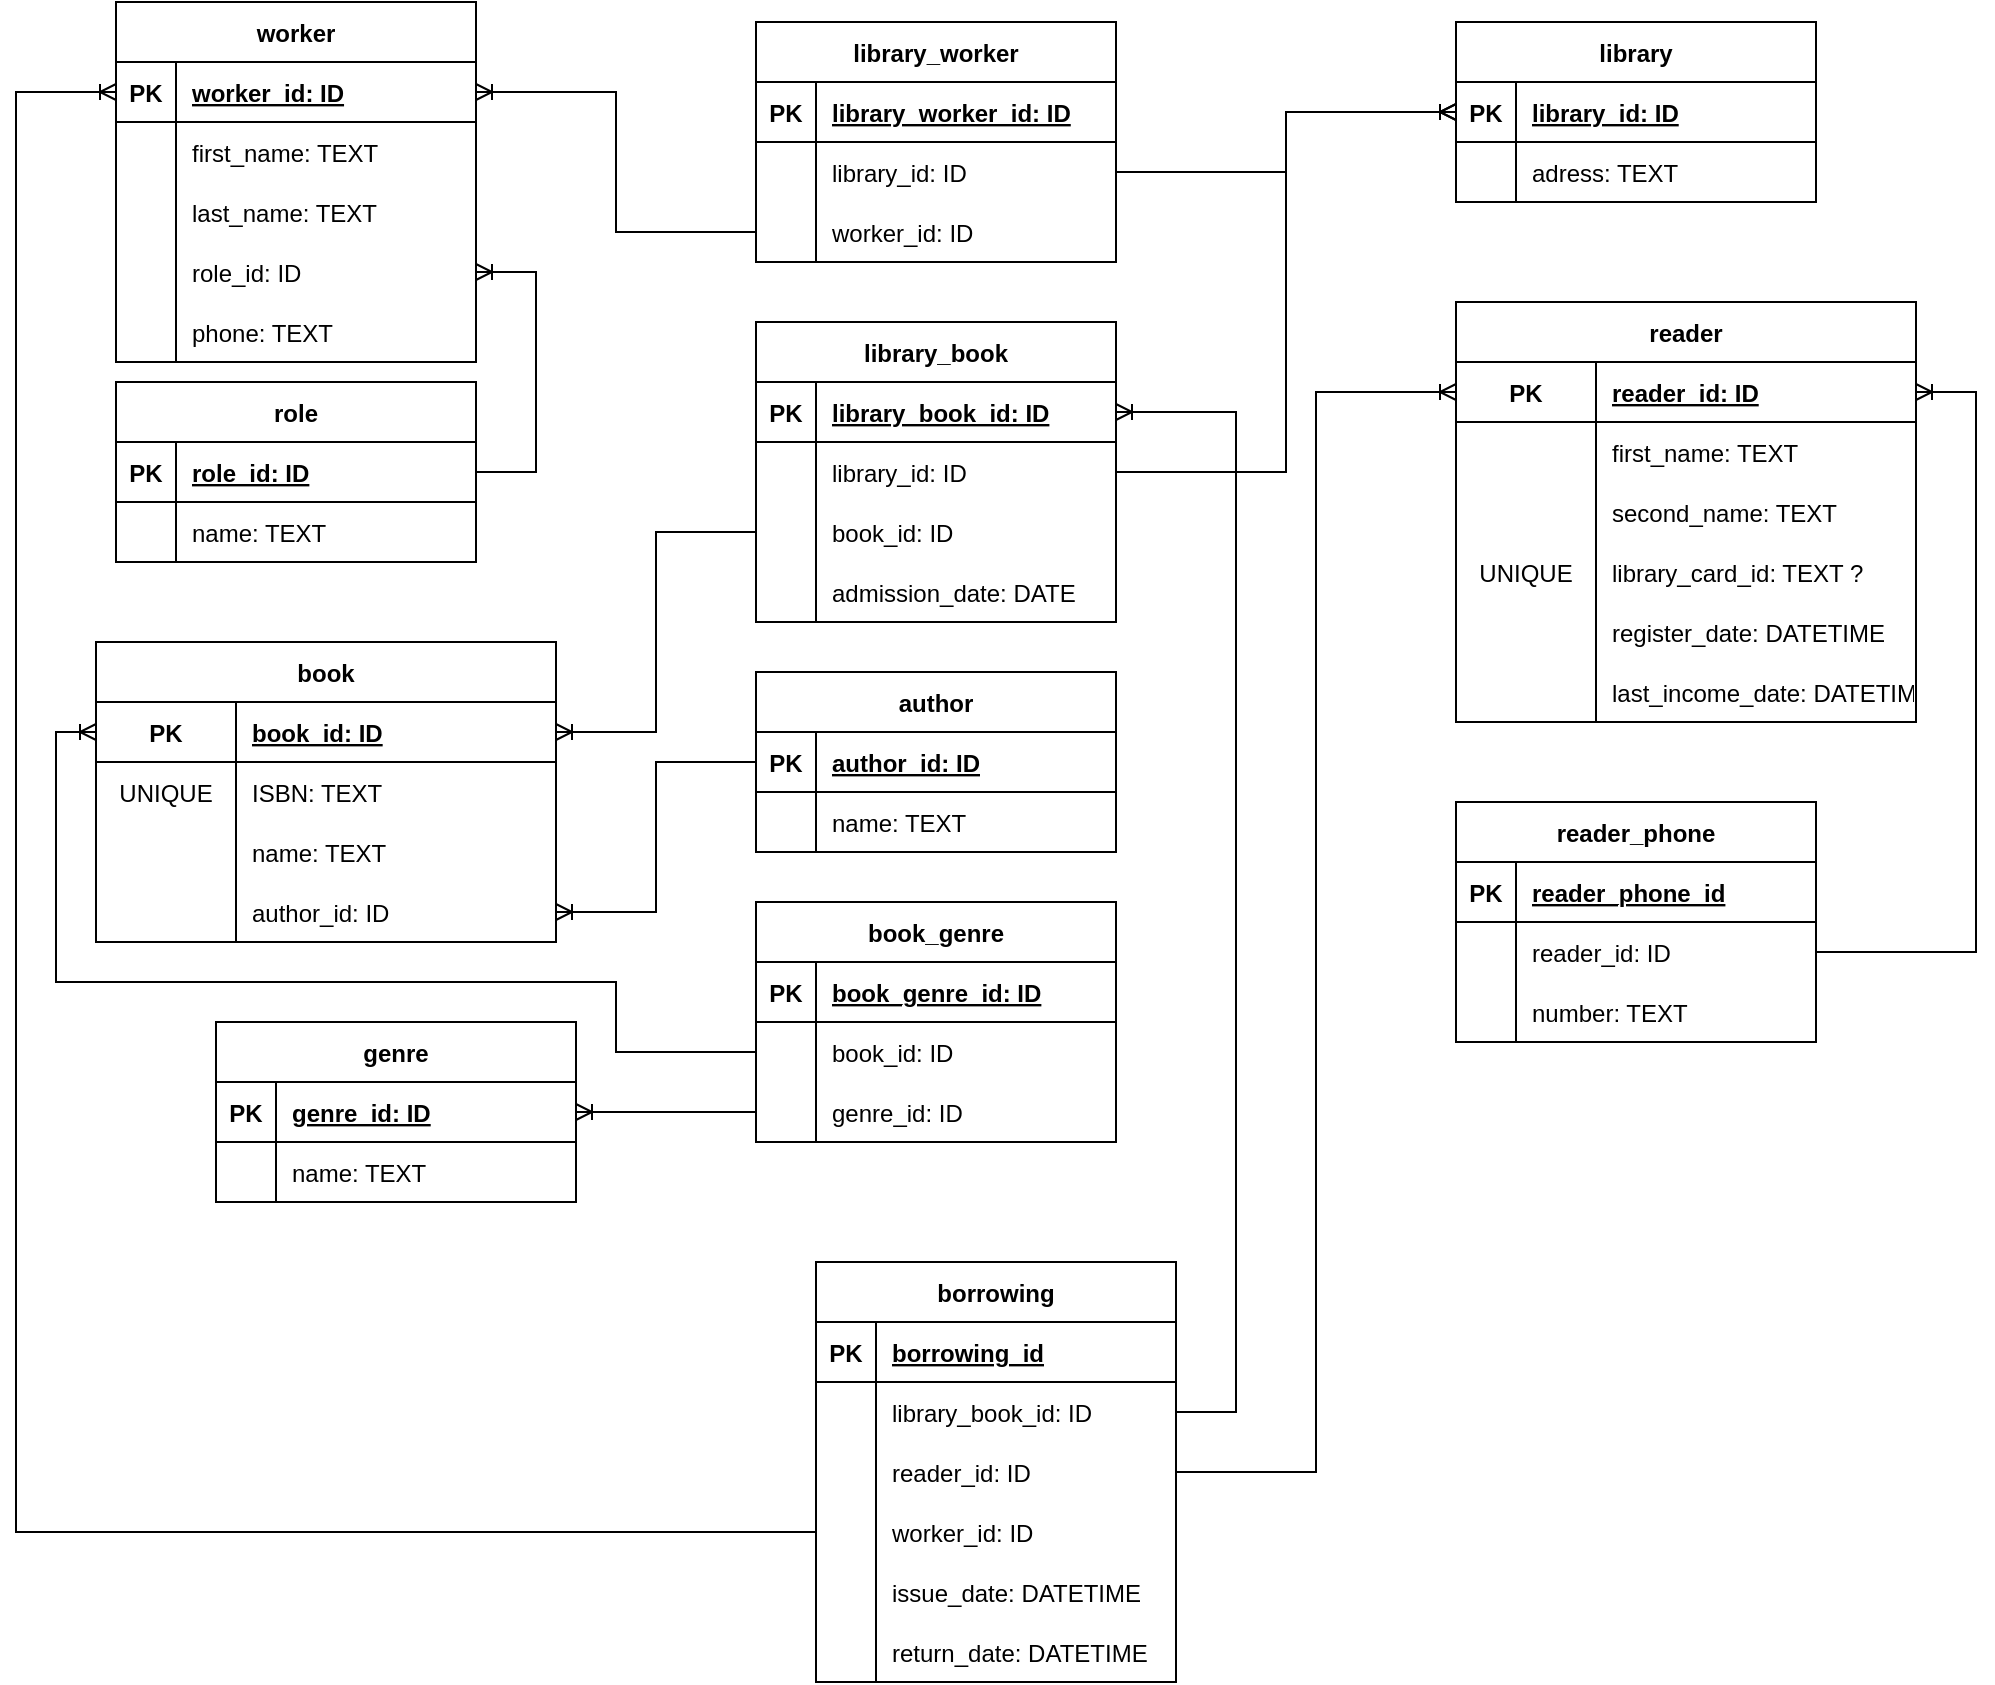 <mxfile version="20.8.16" type="device"><diagram name="Page-1" id="e56a1550-8fbb-45ad-956c-1786394a9013"><mxGraphModel dx="1418" dy="820" grid="1" gridSize="10" guides="1" tooltips="1" connect="1" arrows="1" fold="1" page="1" pageScale="1" pageWidth="1100" pageHeight="850" background="none" math="0" shadow="0"><root><mxCell id="0"/><mxCell id="1" parent="0"/><mxCell id="GUCiKvDSr1wIZgYJwBA7-1" value="worker" style="shape=table;startSize=30;container=1;collapsible=1;childLayout=tableLayout;fixedRows=1;rowLines=0;fontStyle=1;align=center;resizeLast=1;" parent="1" vertex="1"><mxGeometry x="110" y="10" width="180" height="180" as="geometry"/></mxCell><mxCell id="GUCiKvDSr1wIZgYJwBA7-2" value="" style="shape=tableRow;horizontal=0;startSize=0;swimlaneHead=0;swimlaneBody=0;fillColor=none;collapsible=0;dropTarget=0;points=[[0,0.5],[1,0.5]];portConstraint=eastwest;top=0;left=0;right=0;bottom=1;" parent="GUCiKvDSr1wIZgYJwBA7-1" vertex="1"><mxGeometry y="30" width="180" height="30" as="geometry"/></mxCell><mxCell id="GUCiKvDSr1wIZgYJwBA7-3" value="PK" style="shape=partialRectangle;connectable=0;fillColor=none;top=0;left=0;bottom=0;right=0;fontStyle=1;overflow=hidden;" parent="GUCiKvDSr1wIZgYJwBA7-2" vertex="1"><mxGeometry width="30" height="30" as="geometry"><mxRectangle width="30" height="30" as="alternateBounds"/></mxGeometry></mxCell><mxCell id="GUCiKvDSr1wIZgYJwBA7-4" value="worker_id: ID" style="shape=partialRectangle;connectable=0;fillColor=none;top=0;left=0;bottom=0;right=0;align=left;spacingLeft=6;fontStyle=5;overflow=hidden;" parent="GUCiKvDSr1wIZgYJwBA7-2" vertex="1"><mxGeometry x="30" width="150" height="30" as="geometry"><mxRectangle width="150" height="30" as="alternateBounds"/></mxGeometry></mxCell><mxCell id="GUCiKvDSr1wIZgYJwBA7-5" value="" style="shape=tableRow;horizontal=0;startSize=0;swimlaneHead=0;swimlaneBody=0;fillColor=none;collapsible=0;dropTarget=0;points=[[0,0.5],[1,0.5]];portConstraint=eastwest;top=0;left=0;right=0;bottom=0;" parent="GUCiKvDSr1wIZgYJwBA7-1" vertex="1"><mxGeometry y="60" width="180" height="30" as="geometry"/></mxCell><mxCell id="GUCiKvDSr1wIZgYJwBA7-6" value="" style="shape=partialRectangle;connectable=0;fillColor=none;top=0;left=0;bottom=0;right=0;editable=1;overflow=hidden;" parent="GUCiKvDSr1wIZgYJwBA7-5" vertex="1"><mxGeometry width="30" height="30" as="geometry"><mxRectangle width="30" height="30" as="alternateBounds"/></mxGeometry></mxCell><mxCell id="GUCiKvDSr1wIZgYJwBA7-7" value="first_name: TEXT" style="shape=partialRectangle;connectable=0;fillColor=none;top=0;left=0;bottom=0;right=0;align=left;spacingLeft=6;overflow=hidden;" parent="GUCiKvDSr1wIZgYJwBA7-5" vertex="1"><mxGeometry x="30" width="150" height="30" as="geometry"><mxRectangle width="150" height="30" as="alternateBounds"/></mxGeometry></mxCell><mxCell id="GUCiKvDSr1wIZgYJwBA7-8" value="" style="shape=tableRow;horizontal=0;startSize=0;swimlaneHead=0;swimlaneBody=0;fillColor=none;collapsible=0;dropTarget=0;points=[[0,0.5],[1,0.5]];portConstraint=eastwest;top=0;left=0;right=0;bottom=0;" parent="GUCiKvDSr1wIZgYJwBA7-1" vertex="1"><mxGeometry y="90" width="180" height="30" as="geometry"/></mxCell><mxCell id="GUCiKvDSr1wIZgYJwBA7-9" value="" style="shape=partialRectangle;connectable=0;fillColor=none;top=0;left=0;bottom=0;right=0;editable=1;overflow=hidden;" parent="GUCiKvDSr1wIZgYJwBA7-8" vertex="1"><mxGeometry width="30" height="30" as="geometry"><mxRectangle width="30" height="30" as="alternateBounds"/></mxGeometry></mxCell><mxCell id="GUCiKvDSr1wIZgYJwBA7-10" value="last_name: TEXT" style="shape=partialRectangle;connectable=0;fillColor=none;top=0;left=0;bottom=0;right=0;align=left;spacingLeft=6;overflow=hidden;" parent="GUCiKvDSr1wIZgYJwBA7-8" vertex="1"><mxGeometry x="30" width="150" height="30" as="geometry"><mxRectangle width="150" height="30" as="alternateBounds"/></mxGeometry></mxCell><mxCell id="GUCiKvDSr1wIZgYJwBA7-11" value="" style="shape=tableRow;horizontal=0;startSize=0;swimlaneHead=0;swimlaneBody=0;fillColor=none;collapsible=0;dropTarget=0;points=[[0,0.5],[1,0.5]];portConstraint=eastwest;top=0;left=0;right=0;bottom=0;" parent="GUCiKvDSr1wIZgYJwBA7-1" vertex="1"><mxGeometry y="120" width="180" height="30" as="geometry"/></mxCell><mxCell id="GUCiKvDSr1wIZgYJwBA7-12" value="" style="shape=partialRectangle;connectable=0;fillColor=none;top=0;left=0;bottom=0;right=0;editable=1;overflow=hidden;" parent="GUCiKvDSr1wIZgYJwBA7-11" vertex="1"><mxGeometry width="30" height="30" as="geometry"><mxRectangle width="30" height="30" as="alternateBounds"/></mxGeometry></mxCell><mxCell id="GUCiKvDSr1wIZgYJwBA7-13" value="role_id: ID" style="shape=partialRectangle;connectable=0;fillColor=none;top=0;left=0;bottom=0;right=0;align=left;spacingLeft=6;overflow=hidden;" parent="GUCiKvDSr1wIZgYJwBA7-11" vertex="1"><mxGeometry x="30" width="150" height="30" as="geometry"><mxRectangle width="150" height="30" as="alternateBounds"/></mxGeometry></mxCell><mxCell id="86qXLl3KKJAxcKK5xNtj-6" value="" style="shape=tableRow;horizontal=0;startSize=0;swimlaneHead=0;swimlaneBody=0;fillColor=none;collapsible=0;dropTarget=0;points=[[0,0.5],[1,0.5]];portConstraint=eastwest;top=0;left=0;right=0;bottom=0;" parent="GUCiKvDSr1wIZgYJwBA7-1" vertex="1"><mxGeometry y="150" width="180" height="30" as="geometry"/></mxCell><mxCell id="86qXLl3KKJAxcKK5xNtj-7" value="" style="shape=partialRectangle;connectable=0;fillColor=none;top=0;left=0;bottom=0;right=0;editable=1;overflow=hidden;" parent="86qXLl3KKJAxcKK5xNtj-6" vertex="1"><mxGeometry width="30" height="30" as="geometry"><mxRectangle width="30" height="30" as="alternateBounds"/></mxGeometry></mxCell><mxCell id="86qXLl3KKJAxcKK5xNtj-8" value="phone: TEXT" style="shape=partialRectangle;connectable=0;fillColor=none;top=0;left=0;bottom=0;right=0;align=left;spacingLeft=6;overflow=hidden;" parent="86qXLl3KKJAxcKK5xNtj-6" vertex="1"><mxGeometry x="30" width="150" height="30" as="geometry"><mxRectangle width="150" height="30" as="alternateBounds"/></mxGeometry></mxCell><mxCell id="GUCiKvDSr1wIZgYJwBA7-14" value="role" style="shape=table;startSize=30;container=1;collapsible=1;childLayout=tableLayout;fixedRows=1;rowLines=0;fontStyle=1;align=center;resizeLast=1;" parent="1" vertex="1"><mxGeometry x="110" y="200" width="180" height="90" as="geometry"/></mxCell><mxCell id="GUCiKvDSr1wIZgYJwBA7-15" value="" style="shape=tableRow;horizontal=0;startSize=0;swimlaneHead=0;swimlaneBody=0;fillColor=none;collapsible=0;dropTarget=0;points=[[0,0.5],[1,0.5]];portConstraint=eastwest;top=0;left=0;right=0;bottom=1;" parent="GUCiKvDSr1wIZgYJwBA7-14" vertex="1"><mxGeometry y="30" width="180" height="30" as="geometry"/></mxCell><mxCell id="GUCiKvDSr1wIZgYJwBA7-16" value="PK" style="shape=partialRectangle;connectable=0;fillColor=none;top=0;left=0;bottom=0;right=0;fontStyle=1;overflow=hidden;" parent="GUCiKvDSr1wIZgYJwBA7-15" vertex="1"><mxGeometry width="30" height="30" as="geometry"><mxRectangle width="30" height="30" as="alternateBounds"/></mxGeometry></mxCell><mxCell id="GUCiKvDSr1wIZgYJwBA7-17" value="role_id: ID" style="shape=partialRectangle;connectable=0;fillColor=none;top=0;left=0;bottom=0;right=0;align=left;spacingLeft=6;fontStyle=5;overflow=hidden;" parent="GUCiKvDSr1wIZgYJwBA7-15" vertex="1"><mxGeometry x="30" width="150" height="30" as="geometry"><mxRectangle width="150" height="30" as="alternateBounds"/></mxGeometry></mxCell><mxCell id="GUCiKvDSr1wIZgYJwBA7-18" value="" style="shape=tableRow;horizontal=0;startSize=0;swimlaneHead=0;swimlaneBody=0;fillColor=none;collapsible=0;dropTarget=0;points=[[0,0.5],[1,0.5]];portConstraint=eastwest;top=0;left=0;right=0;bottom=0;" parent="GUCiKvDSr1wIZgYJwBA7-14" vertex="1"><mxGeometry y="60" width="180" height="30" as="geometry"/></mxCell><mxCell id="GUCiKvDSr1wIZgYJwBA7-19" value="" style="shape=partialRectangle;connectable=0;fillColor=none;top=0;left=0;bottom=0;right=0;editable=1;overflow=hidden;" parent="GUCiKvDSr1wIZgYJwBA7-18" vertex="1"><mxGeometry width="30" height="30" as="geometry"><mxRectangle width="30" height="30" as="alternateBounds"/></mxGeometry></mxCell><mxCell id="GUCiKvDSr1wIZgYJwBA7-20" value="name: TEXT" style="shape=partialRectangle;connectable=0;fillColor=none;top=0;left=0;bottom=0;right=0;align=left;spacingLeft=6;overflow=hidden;" parent="GUCiKvDSr1wIZgYJwBA7-18" vertex="1"><mxGeometry x="30" width="150" height="30" as="geometry"><mxRectangle width="150" height="30" as="alternateBounds"/></mxGeometry></mxCell><mxCell id="GUCiKvDSr1wIZgYJwBA7-28" value="" style="edgeStyle=entityRelationEdgeStyle;fontSize=12;html=1;endArrow=ERoneToMany;rounded=0;" parent="1" source="GUCiKvDSr1wIZgYJwBA7-15" target="GUCiKvDSr1wIZgYJwBA7-11" edge="1"><mxGeometry width="100" height="100" relative="1" as="geometry"><mxPoint x="290" y="330" as="sourcePoint"/><mxPoint x="390" y="230" as="targetPoint"/></mxGeometry></mxCell><mxCell id="GUCiKvDSr1wIZgYJwBA7-32" value="" style="shape=tableRow;horizontal=0;startSize=0;swimlaneHead=0;swimlaneBody=0;fillColor=none;collapsible=0;dropTarget=0;points=[[0,0.5],[1,0.5]];portConstraint=eastwest;top=0;left=0;right=0;bottom=0;" parent="1" vertex="1"><mxGeometry x="110" y="180" width="180" height="30" as="geometry"/></mxCell><mxCell id="GUCiKvDSr1wIZgYJwBA7-33" value="" style="shape=partialRectangle;connectable=0;fillColor=none;top=0;left=0;bottom=0;right=0;editable=1;overflow=hidden;" parent="GUCiKvDSr1wIZgYJwBA7-32" vertex="1"><mxGeometry width="30" height="30" as="geometry"><mxRectangle width="30" height="30" as="alternateBounds"/></mxGeometry></mxCell><mxCell id="86qXLl3KKJAxcKK5xNtj-10" value="library" style="shape=table;startSize=30;container=1;collapsible=1;childLayout=tableLayout;fixedRows=1;rowLines=0;fontStyle=1;align=center;resizeLast=1;" parent="1" vertex="1"><mxGeometry x="780" y="20" width="180" height="90" as="geometry"/></mxCell><mxCell id="86qXLl3KKJAxcKK5xNtj-11" value="" style="shape=tableRow;horizontal=0;startSize=0;swimlaneHead=0;swimlaneBody=0;fillColor=none;collapsible=0;dropTarget=0;points=[[0,0.5],[1,0.5]];portConstraint=eastwest;top=0;left=0;right=0;bottom=1;" parent="86qXLl3KKJAxcKK5xNtj-10" vertex="1"><mxGeometry y="30" width="180" height="30" as="geometry"/></mxCell><mxCell id="86qXLl3KKJAxcKK5xNtj-12" value="PK" style="shape=partialRectangle;connectable=0;fillColor=none;top=0;left=0;bottom=0;right=0;fontStyle=1;overflow=hidden;" parent="86qXLl3KKJAxcKK5xNtj-11" vertex="1"><mxGeometry width="30" height="30" as="geometry"><mxRectangle width="30" height="30" as="alternateBounds"/></mxGeometry></mxCell><mxCell id="86qXLl3KKJAxcKK5xNtj-13" value="library_id: ID" style="shape=partialRectangle;connectable=0;fillColor=none;top=0;left=0;bottom=0;right=0;align=left;spacingLeft=6;fontStyle=5;overflow=hidden;" parent="86qXLl3KKJAxcKK5xNtj-11" vertex="1"><mxGeometry x="30" width="150" height="30" as="geometry"><mxRectangle width="150" height="30" as="alternateBounds"/></mxGeometry></mxCell><mxCell id="86qXLl3KKJAxcKK5xNtj-14" value="" style="shape=tableRow;horizontal=0;startSize=0;swimlaneHead=0;swimlaneBody=0;fillColor=none;collapsible=0;dropTarget=0;points=[[0,0.5],[1,0.5]];portConstraint=eastwest;top=0;left=0;right=0;bottom=0;" parent="86qXLl3KKJAxcKK5xNtj-10" vertex="1"><mxGeometry y="60" width="180" height="30" as="geometry"/></mxCell><mxCell id="86qXLl3KKJAxcKK5xNtj-15" value="" style="shape=partialRectangle;connectable=0;fillColor=none;top=0;left=0;bottom=0;right=0;editable=1;overflow=hidden;" parent="86qXLl3KKJAxcKK5xNtj-14" vertex="1"><mxGeometry width="30" height="30" as="geometry"><mxRectangle width="30" height="30" as="alternateBounds"/></mxGeometry></mxCell><mxCell id="86qXLl3KKJAxcKK5xNtj-16" value="adress: TEXT" style="shape=partialRectangle;connectable=0;fillColor=none;top=0;left=0;bottom=0;right=0;align=left;spacingLeft=6;overflow=hidden;" parent="86qXLl3KKJAxcKK5xNtj-14" vertex="1"><mxGeometry x="30" width="150" height="30" as="geometry"><mxRectangle width="150" height="30" as="alternateBounds"/></mxGeometry></mxCell><mxCell id="86qXLl3KKJAxcKK5xNtj-23" value="book" style="shape=table;startSize=30;container=1;collapsible=1;childLayout=tableLayout;fixedRows=1;rowLines=0;fontStyle=1;align=center;resizeLast=1;" parent="1" vertex="1"><mxGeometry x="100" y="330" width="230" height="150" as="geometry"/></mxCell><mxCell id="86qXLl3KKJAxcKK5xNtj-24" value="" style="shape=tableRow;horizontal=0;startSize=0;swimlaneHead=0;swimlaneBody=0;fillColor=none;collapsible=0;dropTarget=0;points=[[0,0.5],[1,0.5]];portConstraint=eastwest;top=0;left=0;right=0;bottom=1;" parent="86qXLl3KKJAxcKK5xNtj-23" vertex="1"><mxGeometry y="30" width="230" height="30" as="geometry"/></mxCell><mxCell id="86qXLl3KKJAxcKK5xNtj-25" value="PK" style="shape=partialRectangle;connectable=0;fillColor=none;top=0;left=0;bottom=0;right=0;fontStyle=1;overflow=hidden;" parent="86qXLl3KKJAxcKK5xNtj-24" vertex="1"><mxGeometry width="70" height="30" as="geometry"><mxRectangle width="70" height="30" as="alternateBounds"/></mxGeometry></mxCell><mxCell id="86qXLl3KKJAxcKK5xNtj-26" value="book_id: ID" style="shape=partialRectangle;connectable=0;fillColor=none;top=0;left=0;bottom=0;right=0;align=left;spacingLeft=6;fontStyle=5;overflow=hidden;" parent="86qXLl3KKJAxcKK5xNtj-24" vertex="1"><mxGeometry x="70" width="160" height="30" as="geometry"><mxRectangle width="160" height="30" as="alternateBounds"/></mxGeometry></mxCell><mxCell id="86qXLl3KKJAxcKK5xNtj-27" value="" style="shape=tableRow;horizontal=0;startSize=0;swimlaneHead=0;swimlaneBody=0;fillColor=none;collapsible=0;dropTarget=0;points=[[0,0.5],[1,0.5]];portConstraint=eastwest;top=0;left=0;right=0;bottom=0;" parent="86qXLl3KKJAxcKK5xNtj-23" vertex="1"><mxGeometry y="60" width="230" height="30" as="geometry"/></mxCell><mxCell id="86qXLl3KKJAxcKK5xNtj-28" value="UNIQUE" style="shape=partialRectangle;connectable=0;fillColor=none;top=0;left=0;bottom=0;right=0;editable=1;overflow=hidden;" parent="86qXLl3KKJAxcKK5xNtj-27" vertex="1"><mxGeometry width="70" height="30" as="geometry"><mxRectangle width="70" height="30" as="alternateBounds"/></mxGeometry></mxCell><mxCell id="86qXLl3KKJAxcKK5xNtj-29" value="ISBN: TEXT" style="shape=partialRectangle;connectable=0;fillColor=none;top=0;left=0;bottom=0;right=0;align=left;spacingLeft=6;overflow=hidden;" parent="86qXLl3KKJAxcKK5xNtj-27" vertex="1"><mxGeometry x="70" width="160" height="30" as="geometry"><mxRectangle width="160" height="30" as="alternateBounds"/></mxGeometry></mxCell><mxCell id="86qXLl3KKJAxcKK5xNtj-30" value="" style="shape=tableRow;horizontal=0;startSize=0;swimlaneHead=0;swimlaneBody=0;fillColor=none;collapsible=0;dropTarget=0;points=[[0,0.5],[1,0.5]];portConstraint=eastwest;top=0;left=0;right=0;bottom=0;" parent="86qXLl3KKJAxcKK5xNtj-23" vertex="1"><mxGeometry y="90" width="230" height="30" as="geometry"/></mxCell><mxCell id="86qXLl3KKJAxcKK5xNtj-31" value="" style="shape=partialRectangle;connectable=0;fillColor=none;top=0;left=0;bottom=0;right=0;editable=1;overflow=hidden;" parent="86qXLl3KKJAxcKK5xNtj-30" vertex="1"><mxGeometry width="70" height="30" as="geometry"><mxRectangle width="70" height="30" as="alternateBounds"/></mxGeometry></mxCell><mxCell id="86qXLl3KKJAxcKK5xNtj-32" value="name: TEXT" style="shape=partialRectangle;connectable=0;fillColor=none;top=0;left=0;bottom=0;right=0;align=left;spacingLeft=6;overflow=hidden;" parent="86qXLl3KKJAxcKK5xNtj-30" vertex="1"><mxGeometry x="70" width="160" height="30" as="geometry"><mxRectangle width="160" height="30" as="alternateBounds"/></mxGeometry></mxCell><mxCell id="86qXLl3KKJAxcKK5xNtj-33" value="" style="shape=tableRow;horizontal=0;startSize=0;swimlaneHead=0;swimlaneBody=0;fillColor=none;collapsible=0;dropTarget=0;points=[[0,0.5],[1,0.5]];portConstraint=eastwest;top=0;left=0;right=0;bottom=0;" parent="86qXLl3KKJAxcKK5xNtj-23" vertex="1"><mxGeometry y="120" width="230" height="30" as="geometry"/></mxCell><mxCell id="86qXLl3KKJAxcKK5xNtj-34" value="" style="shape=partialRectangle;connectable=0;fillColor=none;top=0;left=0;bottom=0;right=0;editable=1;overflow=hidden;" parent="86qXLl3KKJAxcKK5xNtj-33" vertex="1"><mxGeometry width="70" height="30" as="geometry"><mxRectangle width="70" height="30" as="alternateBounds"/></mxGeometry></mxCell><mxCell id="86qXLl3KKJAxcKK5xNtj-35" value="author_id: ID" style="shape=partialRectangle;connectable=0;fillColor=none;top=0;left=0;bottom=0;right=0;align=left;spacingLeft=6;overflow=hidden;" parent="86qXLl3KKJAxcKK5xNtj-33" vertex="1"><mxGeometry x="70" width="160" height="30" as="geometry"><mxRectangle width="160" height="30" as="alternateBounds"/></mxGeometry></mxCell><mxCell id="86qXLl3KKJAxcKK5xNtj-36" value="author" style="shape=table;startSize=30;container=1;collapsible=1;childLayout=tableLayout;fixedRows=1;rowLines=0;fontStyle=1;align=center;resizeLast=1;" parent="1" vertex="1"><mxGeometry x="430" y="345" width="180" height="90" as="geometry"/></mxCell><mxCell id="86qXLl3KKJAxcKK5xNtj-37" value="" style="shape=tableRow;horizontal=0;startSize=0;swimlaneHead=0;swimlaneBody=0;fillColor=none;collapsible=0;dropTarget=0;points=[[0,0.5],[1,0.5]];portConstraint=eastwest;top=0;left=0;right=0;bottom=1;" parent="86qXLl3KKJAxcKK5xNtj-36" vertex="1"><mxGeometry y="30" width="180" height="30" as="geometry"/></mxCell><mxCell id="86qXLl3KKJAxcKK5xNtj-38" value="PK" style="shape=partialRectangle;connectable=0;fillColor=none;top=0;left=0;bottom=0;right=0;fontStyle=1;overflow=hidden;" parent="86qXLl3KKJAxcKK5xNtj-37" vertex="1"><mxGeometry width="30" height="30" as="geometry"><mxRectangle width="30" height="30" as="alternateBounds"/></mxGeometry></mxCell><mxCell id="86qXLl3KKJAxcKK5xNtj-39" value="author_id: ID" style="shape=partialRectangle;connectable=0;fillColor=none;top=0;left=0;bottom=0;right=0;align=left;spacingLeft=6;fontStyle=5;overflow=hidden;" parent="86qXLl3KKJAxcKK5xNtj-37" vertex="1"><mxGeometry x="30" width="150" height="30" as="geometry"><mxRectangle width="150" height="30" as="alternateBounds"/></mxGeometry></mxCell><mxCell id="86qXLl3KKJAxcKK5xNtj-40" value="" style="shape=tableRow;horizontal=0;startSize=0;swimlaneHead=0;swimlaneBody=0;fillColor=none;collapsible=0;dropTarget=0;points=[[0,0.5],[1,0.5]];portConstraint=eastwest;top=0;left=0;right=0;bottom=0;" parent="86qXLl3KKJAxcKK5xNtj-36" vertex="1"><mxGeometry y="60" width="180" height="30" as="geometry"/></mxCell><mxCell id="86qXLl3KKJAxcKK5xNtj-41" value="" style="shape=partialRectangle;connectable=0;fillColor=none;top=0;left=0;bottom=0;right=0;editable=1;overflow=hidden;" parent="86qXLl3KKJAxcKK5xNtj-40" vertex="1"><mxGeometry width="30" height="30" as="geometry"><mxRectangle width="30" height="30" as="alternateBounds"/></mxGeometry></mxCell><mxCell id="86qXLl3KKJAxcKK5xNtj-42" value="name: TEXT" style="shape=partialRectangle;connectable=0;fillColor=none;top=0;left=0;bottom=0;right=0;align=left;spacingLeft=6;overflow=hidden;" parent="86qXLl3KKJAxcKK5xNtj-40" vertex="1"><mxGeometry x="30" width="150" height="30" as="geometry"><mxRectangle width="150" height="30" as="alternateBounds"/></mxGeometry></mxCell><mxCell id="86qXLl3KKJAxcKK5xNtj-49" value="" style="edgeStyle=orthogonalEdgeStyle;fontSize=12;html=1;endArrow=ERoneToMany;rounded=0;" parent="1" source="86qXLl3KKJAxcKK5xNtj-37" target="86qXLl3KKJAxcKK5xNtj-33" edge="1"><mxGeometry width="100" height="100" relative="1" as="geometry"><mxPoint x="330" y="660" as="sourcePoint"/><mxPoint x="430" y="560" as="targetPoint"/></mxGeometry></mxCell><mxCell id="86qXLl3KKJAxcKK5xNtj-53" value="genre" style="shape=table;startSize=30;container=1;collapsible=1;childLayout=tableLayout;fixedRows=1;rowLines=0;fontStyle=1;align=center;resizeLast=1;" parent="1" vertex="1"><mxGeometry x="160" y="520" width="180" height="90" as="geometry"/></mxCell><mxCell id="86qXLl3KKJAxcKK5xNtj-54" value="" style="shape=tableRow;horizontal=0;startSize=0;swimlaneHead=0;swimlaneBody=0;fillColor=none;collapsible=0;dropTarget=0;points=[[0,0.5],[1,0.5]];portConstraint=eastwest;top=0;left=0;right=0;bottom=1;" parent="86qXLl3KKJAxcKK5xNtj-53" vertex="1"><mxGeometry y="30" width="180" height="30" as="geometry"/></mxCell><mxCell id="86qXLl3KKJAxcKK5xNtj-55" value="PK" style="shape=partialRectangle;connectable=0;fillColor=none;top=0;left=0;bottom=0;right=0;fontStyle=1;overflow=hidden;" parent="86qXLl3KKJAxcKK5xNtj-54" vertex="1"><mxGeometry width="30" height="30" as="geometry"><mxRectangle width="30" height="30" as="alternateBounds"/></mxGeometry></mxCell><mxCell id="86qXLl3KKJAxcKK5xNtj-56" value="genre_id: ID" style="shape=partialRectangle;connectable=0;fillColor=none;top=0;left=0;bottom=0;right=0;align=left;spacingLeft=6;fontStyle=5;overflow=hidden;" parent="86qXLl3KKJAxcKK5xNtj-54" vertex="1"><mxGeometry x="30" width="150" height="30" as="geometry"><mxRectangle width="150" height="30" as="alternateBounds"/></mxGeometry></mxCell><mxCell id="86qXLl3KKJAxcKK5xNtj-57" value="" style="shape=tableRow;horizontal=0;startSize=0;swimlaneHead=0;swimlaneBody=0;fillColor=none;collapsible=0;dropTarget=0;points=[[0,0.5],[1,0.5]];portConstraint=eastwest;top=0;left=0;right=0;bottom=0;" parent="86qXLl3KKJAxcKK5xNtj-53" vertex="1"><mxGeometry y="60" width="180" height="30" as="geometry"/></mxCell><mxCell id="86qXLl3KKJAxcKK5xNtj-58" value="" style="shape=partialRectangle;connectable=0;fillColor=none;top=0;left=0;bottom=0;right=0;editable=1;overflow=hidden;" parent="86qXLl3KKJAxcKK5xNtj-57" vertex="1"><mxGeometry width="30" height="30" as="geometry"><mxRectangle width="30" height="30" as="alternateBounds"/></mxGeometry></mxCell><mxCell id="86qXLl3KKJAxcKK5xNtj-59" value="name: TEXT" style="shape=partialRectangle;connectable=0;fillColor=none;top=0;left=0;bottom=0;right=0;align=left;spacingLeft=6;overflow=hidden;" parent="86qXLl3KKJAxcKK5xNtj-57" vertex="1"><mxGeometry x="30" width="150" height="30" as="geometry"><mxRectangle width="150" height="30" as="alternateBounds"/></mxGeometry></mxCell><mxCell id="86qXLl3KKJAxcKK5xNtj-66" value="" style="edgeStyle=orthogonalEdgeStyle;fontSize=12;html=1;endArrow=ERoneToMany;rounded=0;" parent="1" source="86qXLl3KKJAxcKK5xNtj-71" target="86qXLl3KKJAxcKK5xNtj-24" edge="1"><mxGeometry width="100" height="100" relative="1" as="geometry"><mxPoint x="370" y="710" as="sourcePoint"/><mxPoint x="330" y="465.0" as="targetPoint"/><Array as="points"><mxPoint x="360" y="535"/><mxPoint x="360" y="500"/><mxPoint x="80" y="500"/><mxPoint x="80" y="375"/></Array></mxGeometry></mxCell><mxCell id="86qXLl3KKJAxcKK5xNtj-67" value="book_genre" style="shape=table;startSize=30;container=1;collapsible=1;childLayout=tableLayout;fixedRows=1;rowLines=0;fontStyle=1;align=center;resizeLast=1;" parent="1" vertex="1"><mxGeometry x="430" y="460" width="180" height="120" as="geometry"/></mxCell><mxCell id="86qXLl3KKJAxcKK5xNtj-68" value="" style="shape=tableRow;horizontal=0;startSize=0;swimlaneHead=0;swimlaneBody=0;fillColor=none;collapsible=0;dropTarget=0;points=[[0,0.5],[1,0.5]];portConstraint=eastwest;top=0;left=0;right=0;bottom=1;" parent="86qXLl3KKJAxcKK5xNtj-67" vertex="1"><mxGeometry y="30" width="180" height="30" as="geometry"/></mxCell><mxCell id="86qXLl3KKJAxcKK5xNtj-69" value="PK" style="shape=partialRectangle;connectable=0;fillColor=none;top=0;left=0;bottom=0;right=0;fontStyle=1;overflow=hidden;" parent="86qXLl3KKJAxcKK5xNtj-68" vertex="1"><mxGeometry width="30" height="30" as="geometry"><mxRectangle width="30" height="30" as="alternateBounds"/></mxGeometry></mxCell><mxCell id="86qXLl3KKJAxcKK5xNtj-70" value="book_genre_id: ID" style="shape=partialRectangle;connectable=0;fillColor=none;top=0;left=0;bottom=0;right=0;align=left;spacingLeft=6;fontStyle=5;overflow=hidden;" parent="86qXLl3KKJAxcKK5xNtj-68" vertex="1"><mxGeometry x="30" width="150" height="30" as="geometry"><mxRectangle width="150" height="30" as="alternateBounds"/></mxGeometry></mxCell><mxCell id="86qXLl3KKJAxcKK5xNtj-71" value="" style="shape=tableRow;horizontal=0;startSize=0;swimlaneHead=0;swimlaneBody=0;fillColor=none;collapsible=0;dropTarget=0;points=[[0,0.5],[1,0.5]];portConstraint=eastwest;top=0;left=0;right=0;bottom=0;" parent="86qXLl3KKJAxcKK5xNtj-67" vertex="1"><mxGeometry y="60" width="180" height="30" as="geometry"/></mxCell><mxCell id="86qXLl3KKJAxcKK5xNtj-72" value="" style="shape=partialRectangle;connectable=0;fillColor=none;top=0;left=0;bottom=0;right=0;editable=1;overflow=hidden;" parent="86qXLl3KKJAxcKK5xNtj-71" vertex="1"><mxGeometry width="30" height="30" as="geometry"><mxRectangle width="30" height="30" as="alternateBounds"/></mxGeometry></mxCell><mxCell id="86qXLl3KKJAxcKK5xNtj-73" value="book_id: ID" style="shape=partialRectangle;connectable=0;fillColor=none;top=0;left=0;bottom=0;right=0;align=left;spacingLeft=6;overflow=hidden;" parent="86qXLl3KKJAxcKK5xNtj-71" vertex="1"><mxGeometry x="30" width="150" height="30" as="geometry"><mxRectangle width="150" height="30" as="alternateBounds"/></mxGeometry></mxCell><mxCell id="86qXLl3KKJAxcKK5xNtj-74" value="" style="shape=tableRow;horizontal=0;startSize=0;swimlaneHead=0;swimlaneBody=0;fillColor=none;collapsible=0;dropTarget=0;points=[[0,0.5],[1,0.5]];portConstraint=eastwest;top=0;left=0;right=0;bottom=0;" parent="86qXLl3KKJAxcKK5xNtj-67" vertex="1"><mxGeometry y="90" width="180" height="30" as="geometry"/></mxCell><mxCell id="86qXLl3KKJAxcKK5xNtj-75" value="" style="shape=partialRectangle;connectable=0;fillColor=none;top=0;left=0;bottom=0;right=0;editable=1;overflow=hidden;" parent="86qXLl3KKJAxcKK5xNtj-74" vertex="1"><mxGeometry width="30" height="30" as="geometry"><mxRectangle width="30" height="30" as="alternateBounds"/></mxGeometry></mxCell><mxCell id="86qXLl3KKJAxcKK5xNtj-76" value="genre_id: ID" style="shape=partialRectangle;connectable=0;fillColor=none;top=0;left=0;bottom=0;right=0;align=left;spacingLeft=6;overflow=hidden;" parent="86qXLl3KKJAxcKK5xNtj-74" vertex="1"><mxGeometry x="30" width="150" height="30" as="geometry"><mxRectangle width="150" height="30" as="alternateBounds"/></mxGeometry></mxCell><mxCell id="86qXLl3KKJAxcKK5xNtj-80" value="" style="edgeStyle=orthogonalEdgeStyle;fontSize=12;html=1;endArrow=ERoneToMany;rounded=0;" parent="1" source="86qXLl3KKJAxcKK5xNtj-74" target="86qXLl3KKJAxcKK5xNtj-54" edge="1"><mxGeometry width="100" height="100" relative="1" as="geometry"><mxPoint x="430" y="795" as="sourcePoint"/><mxPoint x="300" y="665" as="targetPoint"/></mxGeometry></mxCell><mxCell id="86qXLl3KKJAxcKK5xNtj-81" value="library_book" style="shape=table;startSize=30;container=1;collapsible=1;childLayout=tableLayout;fixedRows=1;rowLines=0;fontStyle=1;align=center;resizeLast=1;" parent="1" vertex="1"><mxGeometry x="430" y="170" width="180" height="150" as="geometry"/></mxCell><mxCell id="86qXLl3KKJAxcKK5xNtj-82" value="" style="shape=tableRow;horizontal=0;startSize=0;swimlaneHead=0;swimlaneBody=0;fillColor=none;collapsible=0;dropTarget=0;points=[[0,0.5],[1,0.5]];portConstraint=eastwest;top=0;left=0;right=0;bottom=1;" parent="86qXLl3KKJAxcKK5xNtj-81" vertex="1"><mxGeometry y="30" width="180" height="30" as="geometry"/></mxCell><mxCell id="86qXLl3KKJAxcKK5xNtj-83" value="PK" style="shape=partialRectangle;connectable=0;fillColor=none;top=0;left=0;bottom=0;right=0;fontStyle=1;overflow=hidden;" parent="86qXLl3KKJAxcKK5xNtj-82" vertex="1"><mxGeometry width="30" height="30" as="geometry"><mxRectangle width="30" height="30" as="alternateBounds"/></mxGeometry></mxCell><mxCell id="86qXLl3KKJAxcKK5xNtj-84" value="library_book_id: ID" style="shape=partialRectangle;connectable=0;fillColor=none;top=0;left=0;bottom=0;right=0;align=left;spacingLeft=6;fontStyle=5;overflow=hidden;" parent="86qXLl3KKJAxcKK5xNtj-82" vertex="1"><mxGeometry x="30" width="150" height="30" as="geometry"><mxRectangle width="150" height="30" as="alternateBounds"/></mxGeometry></mxCell><mxCell id="86qXLl3KKJAxcKK5xNtj-85" value="" style="shape=tableRow;horizontal=0;startSize=0;swimlaneHead=0;swimlaneBody=0;fillColor=none;collapsible=0;dropTarget=0;points=[[0,0.5],[1,0.5]];portConstraint=eastwest;top=0;left=0;right=0;bottom=0;" parent="86qXLl3KKJAxcKK5xNtj-81" vertex="1"><mxGeometry y="60" width="180" height="30" as="geometry"/></mxCell><mxCell id="86qXLl3KKJAxcKK5xNtj-86" value="" style="shape=partialRectangle;connectable=0;fillColor=none;top=0;left=0;bottom=0;right=0;editable=1;overflow=hidden;" parent="86qXLl3KKJAxcKK5xNtj-85" vertex="1"><mxGeometry width="30" height="30" as="geometry"><mxRectangle width="30" height="30" as="alternateBounds"/></mxGeometry></mxCell><mxCell id="86qXLl3KKJAxcKK5xNtj-87" value="library_id: ID" style="shape=partialRectangle;connectable=0;fillColor=none;top=0;left=0;bottom=0;right=0;align=left;spacingLeft=6;overflow=hidden;" parent="86qXLl3KKJAxcKK5xNtj-85" vertex="1"><mxGeometry x="30" width="150" height="30" as="geometry"><mxRectangle width="150" height="30" as="alternateBounds"/></mxGeometry></mxCell><mxCell id="86qXLl3KKJAxcKK5xNtj-88" value="" style="shape=tableRow;horizontal=0;startSize=0;swimlaneHead=0;swimlaneBody=0;fillColor=none;collapsible=0;dropTarget=0;points=[[0,0.5],[1,0.5]];portConstraint=eastwest;top=0;left=0;right=0;bottom=0;" parent="86qXLl3KKJAxcKK5xNtj-81" vertex="1"><mxGeometry y="90" width="180" height="30" as="geometry"/></mxCell><mxCell id="86qXLl3KKJAxcKK5xNtj-89" value="" style="shape=partialRectangle;connectable=0;fillColor=none;top=0;left=0;bottom=0;right=0;editable=1;overflow=hidden;" parent="86qXLl3KKJAxcKK5xNtj-88" vertex="1"><mxGeometry width="30" height="30" as="geometry"><mxRectangle width="30" height="30" as="alternateBounds"/></mxGeometry></mxCell><mxCell id="86qXLl3KKJAxcKK5xNtj-90" value="book_id: ID" style="shape=partialRectangle;connectable=0;fillColor=none;top=0;left=0;bottom=0;right=0;align=left;spacingLeft=6;overflow=hidden;" parent="86qXLl3KKJAxcKK5xNtj-88" vertex="1"><mxGeometry x="30" width="150" height="30" as="geometry"><mxRectangle width="150" height="30" as="alternateBounds"/></mxGeometry></mxCell><mxCell id="86qXLl3KKJAxcKK5xNtj-109" value="" style="shape=tableRow;horizontal=0;startSize=0;swimlaneHead=0;swimlaneBody=0;fillColor=none;collapsible=0;dropTarget=0;points=[[0,0.5],[1,0.5]];portConstraint=eastwest;top=0;left=0;right=0;bottom=0;" parent="86qXLl3KKJAxcKK5xNtj-81" vertex="1"><mxGeometry y="120" width="180" height="30" as="geometry"/></mxCell><mxCell id="86qXLl3KKJAxcKK5xNtj-110" value="" style="shape=partialRectangle;connectable=0;fillColor=none;top=0;left=0;bottom=0;right=0;editable=1;overflow=hidden;" parent="86qXLl3KKJAxcKK5xNtj-109" vertex="1"><mxGeometry width="30" height="30" as="geometry"><mxRectangle width="30" height="30" as="alternateBounds"/></mxGeometry></mxCell><mxCell id="86qXLl3KKJAxcKK5xNtj-111" value="admission_date: DATE" style="shape=partialRectangle;connectable=0;fillColor=none;top=0;left=0;bottom=0;right=0;align=left;spacingLeft=6;overflow=hidden;" parent="86qXLl3KKJAxcKK5xNtj-109" vertex="1"><mxGeometry x="30" width="150" height="30" as="geometry"><mxRectangle width="150" height="30" as="alternateBounds"/></mxGeometry></mxCell><mxCell id="86qXLl3KKJAxcKK5xNtj-94" value="" style="edgeStyle=orthogonalEdgeStyle;fontSize=12;html=1;endArrow=ERoneToMany;rounded=0;entryX=0;entryY=0.5;entryDx=0;entryDy=0;" parent="1" source="86qXLl3KKJAxcKK5xNtj-85" target="86qXLl3KKJAxcKK5xNtj-11" edge="1"><mxGeometry width="100" height="100" relative="1" as="geometry"><mxPoint x="720" y="380" as="sourcePoint"/><mxPoint x="820" y="280" as="targetPoint"/></mxGeometry></mxCell><mxCell id="86qXLl3KKJAxcKK5xNtj-95" value="" style="edgeStyle=orthogonalEdgeStyle;fontSize=12;html=1;endArrow=ERoneToMany;rounded=0;" parent="1" source="86qXLl3KKJAxcKK5xNtj-88" target="86qXLl3KKJAxcKK5xNtj-24" edge="1"><mxGeometry width="100" height="100" relative="1" as="geometry"><mxPoint x="350" y="510" as="sourcePoint"/><mxPoint x="450" y="410" as="targetPoint"/></mxGeometry></mxCell><mxCell id="86qXLl3KKJAxcKK5xNtj-96" value="library_worker" style="shape=table;startSize=30;container=1;collapsible=1;childLayout=tableLayout;fixedRows=1;rowLines=0;fontStyle=1;align=center;resizeLast=1;" parent="1" vertex="1"><mxGeometry x="430" y="20" width="180" height="120" as="geometry"/></mxCell><mxCell id="86qXLl3KKJAxcKK5xNtj-97" value="" style="shape=tableRow;horizontal=0;startSize=0;swimlaneHead=0;swimlaneBody=0;fillColor=none;collapsible=0;dropTarget=0;points=[[0,0.5],[1,0.5]];portConstraint=eastwest;top=0;left=0;right=0;bottom=1;" parent="86qXLl3KKJAxcKK5xNtj-96" vertex="1"><mxGeometry y="30" width="180" height="30" as="geometry"/></mxCell><mxCell id="86qXLl3KKJAxcKK5xNtj-98" value="PK" style="shape=partialRectangle;connectable=0;fillColor=none;top=0;left=0;bottom=0;right=0;fontStyle=1;overflow=hidden;" parent="86qXLl3KKJAxcKK5xNtj-97" vertex="1"><mxGeometry width="30" height="30" as="geometry"><mxRectangle width="30" height="30" as="alternateBounds"/></mxGeometry></mxCell><mxCell id="86qXLl3KKJAxcKK5xNtj-99" value="library_worker_id: ID" style="shape=partialRectangle;connectable=0;fillColor=none;top=0;left=0;bottom=0;right=0;align=left;spacingLeft=6;fontStyle=5;overflow=hidden;" parent="86qXLl3KKJAxcKK5xNtj-97" vertex="1"><mxGeometry x="30" width="150" height="30" as="geometry"><mxRectangle width="150" height="30" as="alternateBounds"/></mxGeometry></mxCell><mxCell id="86qXLl3KKJAxcKK5xNtj-100" value="" style="shape=tableRow;horizontal=0;startSize=0;swimlaneHead=0;swimlaneBody=0;fillColor=none;collapsible=0;dropTarget=0;points=[[0,0.5],[1,0.5]];portConstraint=eastwest;top=0;left=0;right=0;bottom=0;" parent="86qXLl3KKJAxcKK5xNtj-96" vertex="1"><mxGeometry y="60" width="180" height="30" as="geometry"/></mxCell><mxCell id="86qXLl3KKJAxcKK5xNtj-101" value="" style="shape=partialRectangle;connectable=0;fillColor=none;top=0;left=0;bottom=0;right=0;editable=1;overflow=hidden;" parent="86qXLl3KKJAxcKK5xNtj-100" vertex="1"><mxGeometry width="30" height="30" as="geometry"><mxRectangle width="30" height="30" as="alternateBounds"/></mxGeometry></mxCell><mxCell id="86qXLl3KKJAxcKK5xNtj-102" value="library_id: ID" style="shape=partialRectangle;connectable=0;fillColor=none;top=0;left=0;bottom=0;right=0;align=left;spacingLeft=6;overflow=hidden;" parent="86qXLl3KKJAxcKK5xNtj-100" vertex="1"><mxGeometry x="30" width="150" height="30" as="geometry"><mxRectangle width="150" height="30" as="alternateBounds"/></mxGeometry></mxCell><mxCell id="86qXLl3KKJAxcKK5xNtj-103" value="" style="shape=tableRow;horizontal=0;startSize=0;swimlaneHead=0;swimlaneBody=0;fillColor=none;collapsible=0;dropTarget=0;points=[[0,0.5],[1,0.5]];portConstraint=eastwest;top=0;left=0;right=0;bottom=0;" parent="86qXLl3KKJAxcKK5xNtj-96" vertex="1"><mxGeometry y="90" width="180" height="30" as="geometry"/></mxCell><mxCell id="86qXLl3KKJAxcKK5xNtj-104" value="" style="shape=partialRectangle;connectable=0;fillColor=none;top=0;left=0;bottom=0;right=0;editable=1;overflow=hidden;" parent="86qXLl3KKJAxcKK5xNtj-103" vertex="1"><mxGeometry width="30" height="30" as="geometry"><mxRectangle width="30" height="30" as="alternateBounds"/></mxGeometry></mxCell><mxCell id="86qXLl3KKJAxcKK5xNtj-105" value="worker_id: ID" style="shape=partialRectangle;connectable=0;fillColor=none;top=0;left=0;bottom=0;right=0;align=left;spacingLeft=6;overflow=hidden;" parent="86qXLl3KKJAxcKK5xNtj-103" vertex="1"><mxGeometry x="30" width="150" height="30" as="geometry"><mxRectangle width="150" height="30" as="alternateBounds"/></mxGeometry></mxCell><mxCell id="86qXLl3KKJAxcKK5xNtj-112" value="" style="edgeStyle=orthogonalEdgeStyle;fontSize=12;html=1;endArrow=ERoneToMany;rounded=0;" parent="1" source="86qXLl3KKJAxcKK5xNtj-100" target="86qXLl3KKJAxcKK5xNtj-11" edge="1"><mxGeometry width="100" height="100" relative="1" as="geometry"><mxPoint x="600" y="170" as="sourcePoint"/><mxPoint x="700" y="70" as="targetPoint"/></mxGeometry></mxCell><mxCell id="86qXLl3KKJAxcKK5xNtj-113" value="" style="edgeStyle=orthogonalEdgeStyle;fontSize=12;html=1;endArrow=ERoneToMany;rounded=0;exitX=0;exitY=0.5;exitDx=0;exitDy=0;" parent="1" source="86qXLl3KKJAxcKK5xNtj-103" target="GUCiKvDSr1wIZgYJwBA7-2" edge="1"><mxGeometry width="100" height="100" relative="1" as="geometry"><mxPoint x="340" y="200" as="sourcePoint"/><mxPoint x="440" y="100" as="targetPoint"/></mxGeometry></mxCell><mxCell id="86qXLl3KKJAxcKK5xNtj-115" value="reader" style="shape=table;startSize=30;container=1;collapsible=1;childLayout=tableLayout;fixedRows=1;rowLines=0;fontStyle=1;align=center;resizeLast=1;" parent="1" vertex="1"><mxGeometry x="780" y="160" width="230" height="210" as="geometry"/></mxCell><mxCell id="86qXLl3KKJAxcKK5xNtj-116" value="" style="shape=tableRow;horizontal=0;startSize=0;swimlaneHead=0;swimlaneBody=0;fillColor=none;collapsible=0;dropTarget=0;points=[[0,0.5],[1,0.5]];portConstraint=eastwest;top=0;left=0;right=0;bottom=1;" parent="86qXLl3KKJAxcKK5xNtj-115" vertex="1"><mxGeometry y="30" width="230" height="30" as="geometry"/></mxCell><mxCell id="86qXLl3KKJAxcKK5xNtj-117" value="PK" style="shape=partialRectangle;connectable=0;fillColor=none;top=0;left=0;bottom=0;right=0;fontStyle=1;overflow=hidden;" parent="86qXLl3KKJAxcKK5xNtj-116" vertex="1"><mxGeometry width="70.0" height="30" as="geometry"><mxRectangle width="70.0" height="30" as="alternateBounds"/></mxGeometry></mxCell><mxCell id="86qXLl3KKJAxcKK5xNtj-118" value="reader_id: ID" style="shape=partialRectangle;connectable=0;fillColor=none;top=0;left=0;bottom=0;right=0;align=left;spacingLeft=6;fontStyle=5;overflow=hidden;" parent="86qXLl3KKJAxcKK5xNtj-116" vertex="1"><mxGeometry x="70.0" width="160.0" height="30" as="geometry"><mxRectangle width="160.0" height="30" as="alternateBounds"/></mxGeometry></mxCell><mxCell id="86qXLl3KKJAxcKK5xNtj-119" value="" style="shape=tableRow;horizontal=0;startSize=0;swimlaneHead=0;swimlaneBody=0;fillColor=none;collapsible=0;dropTarget=0;points=[[0,0.5],[1,0.5]];portConstraint=eastwest;top=0;left=0;right=0;bottom=0;" parent="86qXLl3KKJAxcKK5xNtj-115" vertex="1"><mxGeometry y="60" width="230" height="30" as="geometry"/></mxCell><mxCell id="86qXLl3KKJAxcKK5xNtj-120" value="" style="shape=partialRectangle;connectable=0;fillColor=none;top=0;left=0;bottom=0;right=0;editable=1;overflow=hidden;" parent="86qXLl3KKJAxcKK5xNtj-119" vertex="1"><mxGeometry width="70.0" height="30" as="geometry"><mxRectangle width="70.0" height="30" as="alternateBounds"/></mxGeometry></mxCell><mxCell id="86qXLl3KKJAxcKK5xNtj-121" value="first_name: TEXT" style="shape=partialRectangle;connectable=0;fillColor=none;top=0;left=0;bottom=0;right=0;align=left;spacingLeft=6;overflow=hidden;" parent="86qXLl3KKJAxcKK5xNtj-119" vertex="1"><mxGeometry x="70.0" width="160.0" height="30" as="geometry"><mxRectangle width="160.0" height="30" as="alternateBounds"/></mxGeometry></mxCell><mxCell id="86qXLl3KKJAxcKK5xNtj-122" value="" style="shape=tableRow;horizontal=0;startSize=0;swimlaneHead=0;swimlaneBody=0;fillColor=none;collapsible=0;dropTarget=0;points=[[0,0.5],[1,0.5]];portConstraint=eastwest;top=0;left=0;right=0;bottom=0;" parent="86qXLl3KKJAxcKK5xNtj-115" vertex="1"><mxGeometry y="90" width="230" height="30" as="geometry"/></mxCell><mxCell id="86qXLl3KKJAxcKK5xNtj-123" value="" style="shape=partialRectangle;connectable=0;fillColor=none;top=0;left=0;bottom=0;right=0;editable=1;overflow=hidden;" parent="86qXLl3KKJAxcKK5xNtj-122" vertex="1"><mxGeometry width="70.0" height="30" as="geometry"><mxRectangle width="70.0" height="30" as="alternateBounds"/></mxGeometry></mxCell><mxCell id="86qXLl3KKJAxcKK5xNtj-124" value="second_name: TEXT" style="shape=partialRectangle;connectable=0;fillColor=none;top=0;left=0;bottom=0;right=0;align=left;spacingLeft=6;overflow=hidden;" parent="86qXLl3KKJAxcKK5xNtj-122" vertex="1"><mxGeometry x="70.0" width="160.0" height="30" as="geometry"><mxRectangle width="160.0" height="30" as="alternateBounds"/></mxGeometry></mxCell><mxCell id="86qXLl3KKJAxcKK5xNtj-125" value="" style="shape=tableRow;horizontal=0;startSize=0;swimlaneHead=0;swimlaneBody=0;fillColor=none;collapsible=0;dropTarget=0;points=[[0,0.5],[1,0.5]];portConstraint=eastwest;top=0;left=0;right=0;bottom=0;" parent="86qXLl3KKJAxcKK5xNtj-115" vertex="1"><mxGeometry y="120" width="230" height="30" as="geometry"/></mxCell><mxCell id="86qXLl3KKJAxcKK5xNtj-126" value="UNIQUE" style="shape=partialRectangle;connectable=0;fillColor=none;top=0;left=0;bottom=0;right=0;editable=1;overflow=hidden;" parent="86qXLl3KKJAxcKK5xNtj-125" vertex="1"><mxGeometry width="70.0" height="30" as="geometry"><mxRectangle width="70.0" height="30" as="alternateBounds"/></mxGeometry></mxCell><mxCell id="86qXLl3KKJAxcKK5xNtj-127" value="library_card_id: TEXT ?" style="shape=partialRectangle;connectable=0;fillColor=none;top=0;left=0;bottom=0;right=0;align=left;spacingLeft=6;overflow=hidden;" parent="86qXLl3KKJAxcKK5xNtj-125" vertex="1"><mxGeometry x="70.0" width="160.0" height="30" as="geometry"><mxRectangle width="160.0" height="30" as="alternateBounds"/></mxGeometry></mxCell><mxCell id="86qXLl3KKJAxcKK5xNtj-141" value="" style="shape=tableRow;horizontal=0;startSize=0;swimlaneHead=0;swimlaneBody=0;fillColor=none;collapsible=0;dropTarget=0;points=[[0,0.5],[1,0.5]];portConstraint=eastwest;top=0;left=0;right=0;bottom=0;" parent="86qXLl3KKJAxcKK5xNtj-115" vertex="1"><mxGeometry y="150" width="230" height="30" as="geometry"/></mxCell><mxCell id="86qXLl3KKJAxcKK5xNtj-142" value="" style="shape=partialRectangle;connectable=0;fillColor=none;top=0;left=0;bottom=0;right=0;editable=1;overflow=hidden;" parent="86qXLl3KKJAxcKK5xNtj-141" vertex="1"><mxGeometry width="70.0" height="30" as="geometry"><mxRectangle width="70.0" height="30" as="alternateBounds"/></mxGeometry></mxCell><mxCell id="86qXLl3KKJAxcKK5xNtj-143" value="register_date: DATETIME" style="shape=partialRectangle;connectable=0;fillColor=none;top=0;left=0;bottom=0;right=0;align=left;spacingLeft=6;overflow=hidden;" parent="86qXLl3KKJAxcKK5xNtj-141" vertex="1"><mxGeometry x="70.0" width="160.0" height="30" as="geometry"><mxRectangle width="160.0" height="30" as="alternateBounds"/></mxGeometry></mxCell><mxCell id="86qXLl3KKJAxcKK5xNtj-144" value="" style="shape=tableRow;horizontal=0;startSize=0;swimlaneHead=0;swimlaneBody=0;fillColor=none;collapsible=0;dropTarget=0;points=[[0,0.5],[1,0.5]];portConstraint=eastwest;top=0;left=0;right=0;bottom=0;" parent="86qXLl3KKJAxcKK5xNtj-115" vertex="1"><mxGeometry y="180" width="230" height="30" as="geometry"/></mxCell><mxCell id="86qXLl3KKJAxcKK5xNtj-145" value="" style="shape=partialRectangle;connectable=0;fillColor=none;top=0;left=0;bottom=0;right=0;editable=1;overflow=hidden;" parent="86qXLl3KKJAxcKK5xNtj-144" vertex="1"><mxGeometry width="70.0" height="30" as="geometry"><mxRectangle width="70.0" height="30" as="alternateBounds"/></mxGeometry></mxCell><mxCell id="86qXLl3KKJAxcKK5xNtj-146" value="last_income_date: DATETIME" style="shape=partialRectangle;connectable=0;fillColor=none;top=0;left=0;bottom=0;right=0;align=left;spacingLeft=6;overflow=hidden;" parent="86qXLl3KKJAxcKK5xNtj-144" vertex="1"><mxGeometry x="70.0" width="160.0" height="30" as="geometry"><mxRectangle width="160.0" height="30" as="alternateBounds"/></mxGeometry></mxCell><mxCell id="86qXLl3KKJAxcKK5xNtj-150" value="borrowing" style="shape=table;startSize=30;container=1;collapsible=1;childLayout=tableLayout;fixedRows=1;rowLines=0;fontStyle=1;align=center;resizeLast=1;" parent="1" vertex="1"><mxGeometry x="460" y="640" width="180" height="210" as="geometry"/></mxCell><mxCell id="86qXLl3KKJAxcKK5xNtj-151" value="" style="shape=tableRow;horizontal=0;startSize=0;swimlaneHead=0;swimlaneBody=0;fillColor=none;collapsible=0;dropTarget=0;points=[[0,0.5],[1,0.5]];portConstraint=eastwest;top=0;left=0;right=0;bottom=1;" parent="86qXLl3KKJAxcKK5xNtj-150" vertex="1"><mxGeometry y="30" width="180" height="30" as="geometry"/></mxCell><mxCell id="86qXLl3KKJAxcKK5xNtj-152" value="PK" style="shape=partialRectangle;connectable=0;fillColor=none;top=0;left=0;bottom=0;right=0;fontStyle=1;overflow=hidden;" parent="86qXLl3KKJAxcKK5xNtj-151" vertex="1"><mxGeometry width="30" height="30" as="geometry"><mxRectangle width="30" height="30" as="alternateBounds"/></mxGeometry></mxCell><mxCell id="86qXLl3KKJAxcKK5xNtj-153" value="borrowing_id" style="shape=partialRectangle;connectable=0;fillColor=none;top=0;left=0;bottom=0;right=0;align=left;spacingLeft=6;fontStyle=5;overflow=hidden;" parent="86qXLl3KKJAxcKK5xNtj-151" vertex="1"><mxGeometry x="30" width="150" height="30" as="geometry"><mxRectangle width="150" height="30" as="alternateBounds"/></mxGeometry></mxCell><mxCell id="86qXLl3KKJAxcKK5xNtj-154" value="" style="shape=tableRow;horizontal=0;startSize=0;swimlaneHead=0;swimlaneBody=0;fillColor=none;collapsible=0;dropTarget=0;points=[[0,0.5],[1,0.5]];portConstraint=eastwest;top=0;left=0;right=0;bottom=0;" parent="86qXLl3KKJAxcKK5xNtj-150" vertex="1"><mxGeometry y="60" width="180" height="30" as="geometry"/></mxCell><mxCell id="86qXLl3KKJAxcKK5xNtj-155" value="" style="shape=partialRectangle;connectable=0;fillColor=none;top=0;left=0;bottom=0;right=0;editable=1;overflow=hidden;" parent="86qXLl3KKJAxcKK5xNtj-154" vertex="1"><mxGeometry width="30" height="30" as="geometry"><mxRectangle width="30" height="30" as="alternateBounds"/></mxGeometry></mxCell><mxCell id="86qXLl3KKJAxcKK5xNtj-156" value="library_book_id: ID" style="shape=partialRectangle;connectable=0;fillColor=none;top=0;left=0;bottom=0;right=0;align=left;spacingLeft=6;overflow=hidden;" parent="86qXLl3KKJAxcKK5xNtj-154" vertex="1"><mxGeometry x="30" width="150" height="30" as="geometry"><mxRectangle width="150" height="30" as="alternateBounds"/></mxGeometry></mxCell><mxCell id="86qXLl3KKJAxcKK5xNtj-157" value="" style="shape=tableRow;horizontal=0;startSize=0;swimlaneHead=0;swimlaneBody=0;fillColor=none;collapsible=0;dropTarget=0;points=[[0,0.5],[1,0.5]];portConstraint=eastwest;top=0;left=0;right=0;bottom=0;" parent="86qXLl3KKJAxcKK5xNtj-150" vertex="1"><mxGeometry y="90" width="180" height="30" as="geometry"/></mxCell><mxCell id="86qXLl3KKJAxcKK5xNtj-158" value="" style="shape=partialRectangle;connectable=0;fillColor=none;top=0;left=0;bottom=0;right=0;editable=1;overflow=hidden;" parent="86qXLl3KKJAxcKK5xNtj-157" vertex="1"><mxGeometry width="30" height="30" as="geometry"><mxRectangle width="30" height="30" as="alternateBounds"/></mxGeometry></mxCell><mxCell id="86qXLl3KKJAxcKK5xNtj-159" value="reader_id: ID" style="shape=partialRectangle;connectable=0;fillColor=none;top=0;left=0;bottom=0;right=0;align=left;spacingLeft=6;overflow=hidden;" parent="86qXLl3KKJAxcKK5xNtj-157" vertex="1"><mxGeometry x="30" width="150" height="30" as="geometry"><mxRectangle width="150" height="30" as="alternateBounds"/></mxGeometry></mxCell><mxCell id="86qXLl3KKJAxcKK5xNtj-160" value="" style="shape=tableRow;horizontal=0;startSize=0;swimlaneHead=0;swimlaneBody=0;fillColor=none;collapsible=0;dropTarget=0;points=[[0,0.5],[1,0.5]];portConstraint=eastwest;top=0;left=0;right=0;bottom=0;" parent="86qXLl3KKJAxcKK5xNtj-150" vertex="1"><mxGeometry y="120" width="180" height="30" as="geometry"/></mxCell><mxCell id="86qXLl3KKJAxcKK5xNtj-161" value="" style="shape=partialRectangle;connectable=0;fillColor=none;top=0;left=0;bottom=0;right=0;editable=1;overflow=hidden;" parent="86qXLl3KKJAxcKK5xNtj-160" vertex="1"><mxGeometry width="30" height="30" as="geometry"><mxRectangle width="30" height="30" as="alternateBounds"/></mxGeometry></mxCell><mxCell id="86qXLl3KKJAxcKK5xNtj-162" value="worker_id: ID" style="shape=partialRectangle;connectable=0;fillColor=none;top=0;left=0;bottom=0;right=0;align=left;spacingLeft=6;overflow=hidden;" parent="86qXLl3KKJAxcKK5xNtj-160" vertex="1"><mxGeometry x="30" width="150" height="30" as="geometry"><mxRectangle width="150" height="30" as="alternateBounds"/></mxGeometry></mxCell><mxCell id="86qXLl3KKJAxcKK5xNtj-166" value="" style="shape=tableRow;horizontal=0;startSize=0;swimlaneHead=0;swimlaneBody=0;fillColor=none;collapsible=0;dropTarget=0;points=[[0,0.5],[1,0.5]];portConstraint=eastwest;top=0;left=0;right=0;bottom=0;" parent="86qXLl3KKJAxcKK5xNtj-150" vertex="1"><mxGeometry y="150" width="180" height="30" as="geometry"/></mxCell><mxCell id="86qXLl3KKJAxcKK5xNtj-167" value="" style="shape=partialRectangle;connectable=0;fillColor=none;top=0;left=0;bottom=0;right=0;editable=1;overflow=hidden;" parent="86qXLl3KKJAxcKK5xNtj-166" vertex="1"><mxGeometry width="30" height="30" as="geometry"><mxRectangle width="30" height="30" as="alternateBounds"/></mxGeometry></mxCell><mxCell id="86qXLl3KKJAxcKK5xNtj-168" value="issue_date: DATETIME" style="shape=partialRectangle;connectable=0;fillColor=none;top=0;left=0;bottom=0;right=0;align=left;spacingLeft=6;overflow=hidden;" parent="86qXLl3KKJAxcKK5xNtj-166" vertex="1"><mxGeometry x="30" width="150" height="30" as="geometry"><mxRectangle width="150" height="30" as="alternateBounds"/></mxGeometry></mxCell><mxCell id="86qXLl3KKJAxcKK5xNtj-169" value="" style="shape=tableRow;horizontal=0;startSize=0;swimlaneHead=0;swimlaneBody=0;fillColor=none;collapsible=0;dropTarget=0;points=[[0,0.5],[1,0.5]];portConstraint=eastwest;top=0;left=0;right=0;bottom=0;" parent="86qXLl3KKJAxcKK5xNtj-150" vertex="1"><mxGeometry y="180" width="180" height="30" as="geometry"/></mxCell><mxCell id="86qXLl3KKJAxcKK5xNtj-170" value="" style="shape=partialRectangle;connectable=0;fillColor=none;top=0;left=0;bottom=0;right=0;editable=1;overflow=hidden;" parent="86qXLl3KKJAxcKK5xNtj-169" vertex="1"><mxGeometry width="30" height="30" as="geometry"><mxRectangle width="30" height="30" as="alternateBounds"/></mxGeometry></mxCell><mxCell id="86qXLl3KKJAxcKK5xNtj-171" value="return_date: DATETIME" style="shape=partialRectangle;connectable=0;fillColor=none;top=0;left=0;bottom=0;right=0;align=left;spacingLeft=6;overflow=hidden;" parent="86qXLl3KKJAxcKK5xNtj-169" vertex="1"><mxGeometry x="30" width="150" height="30" as="geometry"><mxRectangle width="150" height="30" as="alternateBounds"/></mxGeometry></mxCell><mxCell id="86qXLl3KKJAxcKK5xNtj-163" value="" style="edgeStyle=entityRelationEdgeStyle;fontSize=12;html=1;endArrow=ERoneToMany;rounded=0;" parent="1" source="86qXLl3KKJAxcKK5xNtj-154" target="86qXLl3KKJAxcKK5xNtj-82" edge="1"><mxGeometry width="100" height="100" relative="1" as="geometry"><mxPoint x="630" y="720" as="sourcePoint"/><mxPoint x="730" y="620" as="targetPoint"/></mxGeometry></mxCell><mxCell id="86qXLl3KKJAxcKK5xNtj-164" value="" style="edgeStyle=orthogonalEdgeStyle;fontSize=12;html=1;endArrow=ERoneToMany;rounded=0;" parent="1" source="86qXLl3KKJAxcKK5xNtj-157" target="86qXLl3KKJAxcKK5xNtj-116" edge="1"><mxGeometry width="100" height="100" relative="1" as="geometry"><mxPoint x="660" y="750" as="sourcePoint"/><mxPoint x="760" y="650" as="targetPoint"/></mxGeometry></mxCell><mxCell id="86qXLl3KKJAxcKK5xNtj-165" value="" style="edgeStyle=orthogonalEdgeStyle;fontSize=12;html=1;endArrow=ERoneToMany;rounded=0;" parent="1" source="86qXLl3KKJAxcKK5xNtj-160" target="GUCiKvDSr1wIZgYJwBA7-2" edge="1"><mxGeometry width="100" height="100" relative="1" as="geometry"><mxPoint x="90" y="810" as="sourcePoint"/><mxPoint x="190" y="710" as="targetPoint"/><Array as="points"><mxPoint x="60" y="775"/><mxPoint x="60" y="55"/></Array></mxGeometry></mxCell><mxCell id="86qXLl3KKJAxcKK5xNtj-186" value="" style="edgeStyle=entityRelationEdgeStyle;fontSize=12;html=1;endArrow=ERoneToMany;rounded=0;exitX=1;exitY=0.5;exitDx=0;exitDy=0;" parent="1" source="86qXLl3KKJAxcKK5xNtj-191" target="86qXLl3KKJAxcKK5xNtj-116" edge="1"><mxGeometry width="100" height="100" relative="1" as="geometry"><mxPoint x="990" y="570" as="sourcePoint"/><mxPoint x="1090" y="470" as="targetPoint"/></mxGeometry></mxCell><mxCell id="86qXLl3KKJAxcKK5xNtj-187" value="reader_phone" style="shape=table;startSize=30;container=1;collapsible=1;childLayout=tableLayout;fixedRows=1;rowLines=0;fontStyle=1;align=center;resizeLast=1;" parent="1" vertex="1"><mxGeometry x="780" y="410" width="180" height="120" as="geometry"/></mxCell><mxCell id="86qXLl3KKJAxcKK5xNtj-188" value="" style="shape=tableRow;horizontal=0;startSize=0;swimlaneHead=0;swimlaneBody=0;fillColor=none;collapsible=0;dropTarget=0;points=[[0,0.5],[1,0.5]];portConstraint=eastwest;top=0;left=0;right=0;bottom=1;" parent="86qXLl3KKJAxcKK5xNtj-187" vertex="1"><mxGeometry y="30" width="180" height="30" as="geometry"/></mxCell><mxCell id="86qXLl3KKJAxcKK5xNtj-189" value="PK" style="shape=partialRectangle;connectable=0;fillColor=none;top=0;left=0;bottom=0;right=0;fontStyle=1;overflow=hidden;" parent="86qXLl3KKJAxcKK5xNtj-188" vertex="1"><mxGeometry width="30" height="30" as="geometry"><mxRectangle width="30" height="30" as="alternateBounds"/></mxGeometry></mxCell><mxCell id="86qXLl3KKJAxcKK5xNtj-190" value="reader_phone_id" style="shape=partialRectangle;connectable=0;fillColor=none;top=0;left=0;bottom=0;right=0;align=left;spacingLeft=6;fontStyle=5;overflow=hidden;" parent="86qXLl3KKJAxcKK5xNtj-188" vertex="1"><mxGeometry x="30" width="150" height="30" as="geometry"><mxRectangle width="150" height="30" as="alternateBounds"/></mxGeometry></mxCell><mxCell id="86qXLl3KKJAxcKK5xNtj-191" value="" style="shape=tableRow;horizontal=0;startSize=0;swimlaneHead=0;swimlaneBody=0;fillColor=none;collapsible=0;dropTarget=0;points=[[0,0.5],[1,0.5]];portConstraint=eastwest;top=0;left=0;right=0;bottom=0;" parent="86qXLl3KKJAxcKK5xNtj-187" vertex="1"><mxGeometry y="60" width="180" height="30" as="geometry"/></mxCell><mxCell id="86qXLl3KKJAxcKK5xNtj-192" value="" style="shape=partialRectangle;connectable=0;fillColor=none;top=0;left=0;bottom=0;right=0;editable=1;overflow=hidden;" parent="86qXLl3KKJAxcKK5xNtj-191" vertex="1"><mxGeometry width="30" height="30" as="geometry"><mxRectangle width="30" height="30" as="alternateBounds"/></mxGeometry></mxCell><mxCell id="86qXLl3KKJAxcKK5xNtj-193" value="reader_id: ID" style="shape=partialRectangle;connectable=0;fillColor=none;top=0;left=0;bottom=0;right=0;align=left;spacingLeft=6;overflow=hidden;" parent="86qXLl3KKJAxcKK5xNtj-191" vertex="1"><mxGeometry x="30" width="150" height="30" as="geometry"><mxRectangle width="150" height="30" as="alternateBounds"/></mxGeometry></mxCell><mxCell id="86qXLl3KKJAxcKK5xNtj-194" value="" style="shape=tableRow;horizontal=0;startSize=0;swimlaneHead=0;swimlaneBody=0;fillColor=none;collapsible=0;dropTarget=0;points=[[0,0.5],[1,0.5]];portConstraint=eastwest;top=0;left=0;right=0;bottom=0;" parent="86qXLl3KKJAxcKK5xNtj-187" vertex="1"><mxGeometry y="90" width="180" height="30" as="geometry"/></mxCell><mxCell id="86qXLl3KKJAxcKK5xNtj-195" value="" style="shape=partialRectangle;connectable=0;fillColor=none;top=0;left=0;bottom=0;right=0;editable=1;overflow=hidden;" parent="86qXLl3KKJAxcKK5xNtj-194" vertex="1"><mxGeometry width="30" height="30" as="geometry"><mxRectangle width="30" height="30" as="alternateBounds"/></mxGeometry></mxCell><mxCell id="86qXLl3KKJAxcKK5xNtj-196" value="number: TEXT" style="shape=partialRectangle;connectable=0;fillColor=none;top=0;left=0;bottom=0;right=0;align=left;spacingLeft=6;overflow=hidden;" parent="86qXLl3KKJAxcKK5xNtj-194" vertex="1"><mxGeometry x="30" width="150" height="30" as="geometry"><mxRectangle width="150" height="30" as="alternateBounds"/></mxGeometry></mxCell></root></mxGraphModel></diagram></mxfile>